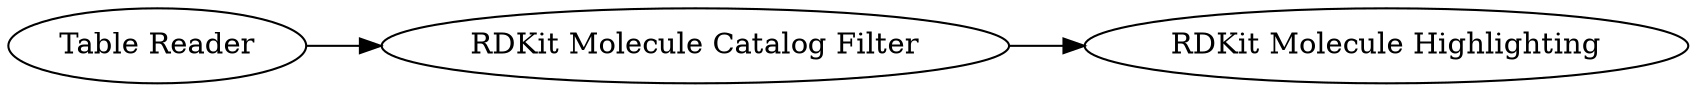 digraph {
	8 -> 10
	10 -> 3
	3 [label="RDKit Molecule Highlighting"]
	8 [label="Table Reader"]
	10 [label="RDKit Molecule Catalog Filter"]
	rankdir=LR
}
